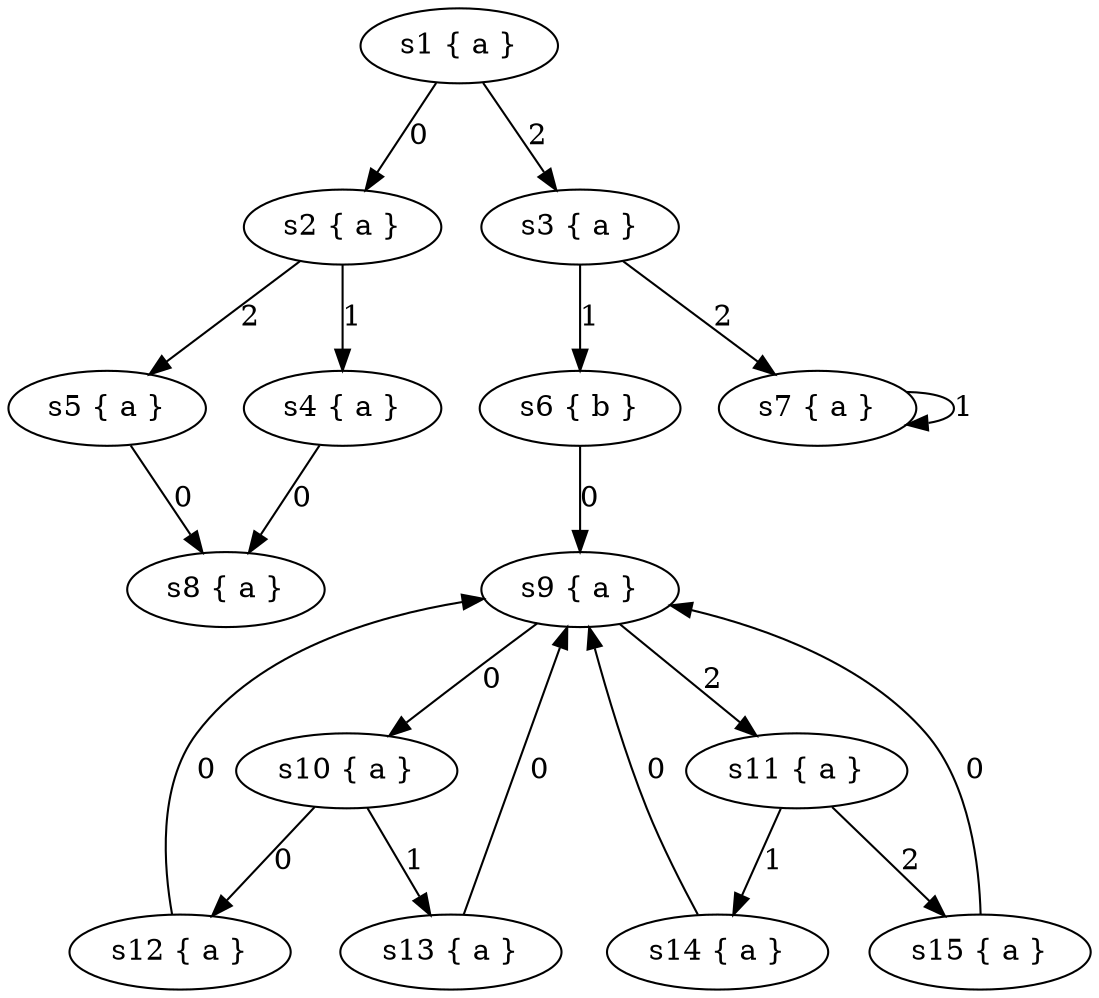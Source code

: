 // E a U[50] b
digraph {
  s1   [label = "s1 { a }"];
  s2   [label = "s2 { a }"];
  s3   [label = "s3 { a }"];
  s4   [label = "s4 { a }"];
  s5   [label = "s5 { a }"];
  s6   [label = "s6 { b }"];
  s7   [label = "s7 { a }"];
  s8   [label = "s8 { a }"];
  s9   [label = "s9 { a }"];
  s10   [label = "s10 { a }"];
  s11   [label = "s11 { a }"];
  s12   [label = "s12 { a }"];
  s13   [label = "s13 { a }"];
  s14   [label = "s14 { a }"];
  s15   [label = "s15 { a }"];
  
  s1 -> s2 [label = "0"];
  s1 -> s3 [label = "2"];
  s2 -> s4 [label = "1"];
  s2 -> s5 [label = "2"];
  s3 -> s6 [label = "1"];
  s3 -> s7 [label = "2"];
  s4 -> s8 [label = "0"];
  s5 -> s8 [label = "0"];
  s7 -> s7 [label = "1"];
  s6 -> s9 [label = "0"];
  s9 -> s10 [label = "0"];
  s9 -> s11 [label = "2"];
  s10 -> s12 [label = "0"];
  s10 -> s13 [label = "1"];
  s11 -> s14 [label = "1"];
  s11 -> s15 [label = "2"];
  s12 -> s9 [label = "0"];
  s13 -> s9 [label = "0"];
  s14 -> s9 [label = "0"];
  s15 -> s9 [label = "0"];
}
